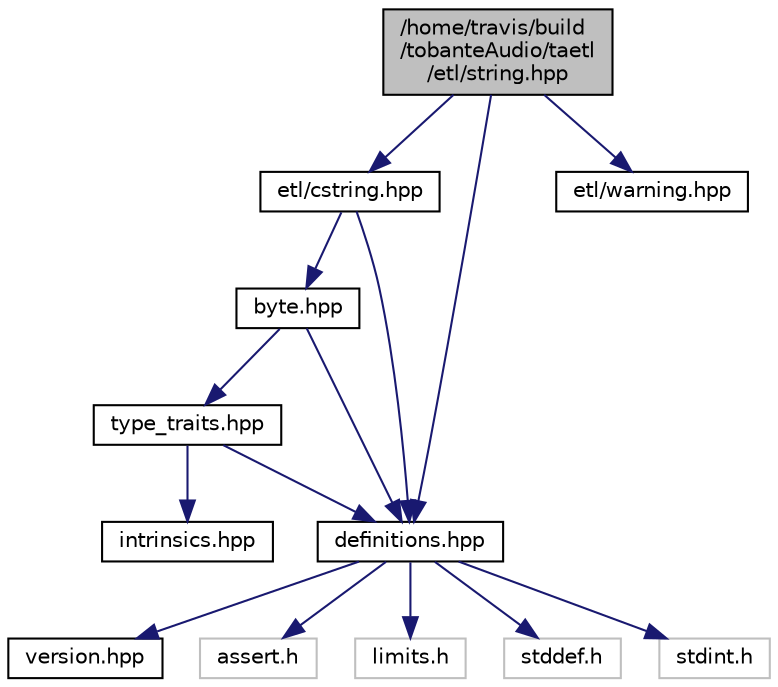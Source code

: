 digraph "/home/travis/build/tobanteAudio/taetl/etl/string.hpp"
{
  edge [fontname="Helvetica",fontsize="10",labelfontname="Helvetica",labelfontsize="10"];
  node [fontname="Helvetica",fontsize="10",shape=record];
  Node0 [label="/home/travis/build\l/tobanteAudio/taetl\l/etl/string.hpp",height=0.2,width=0.4,color="black", fillcolor="grey75", style="filled", fontcolor="black"];
  Node0 -> Node1 [color="midnightblue",fontsize="10",style="solid",fontname="Helvetica"];
  Node1 [label="etl/cstring.hpp",height=0.2,width=0.4,color="black", fillcolor="white", style="filled",URL="$cstring_8hpp.html"];
  Node1 -> Node2 [color="midnightblue",fontsize="10",style="solid",fontname="Helvetica"];
  Node2 [label="byte.hpp",height=0.2,width=0.4,color="black", fillcolor="white", style="filled",URL="$byte_8hpp.html"];
  Node2 -> Node3 [color="midnightblue",fontsize="10",style="solid",fontname="Helvetica"];
  Node3 [label="definitions.hpp",height=0.2,width=0.4,color="black", fillcolor="white", style="filled",URL="$definitions_8hpp.html"];
  Node3 -> Node4 [color="midnightblue",fontsize="10",style="solid",fontname="Helvetica"];
  Node4 [label="version.hpp",height=0.2,width=0.4,color="black", fillcolor="white", style="filled",URL="$version_8hpp.html"];
  Node3 -> Node5 [color="midnightblue",fontsize="10",style="solid",fontname="Helvetica"];
  Node5 [label="assert.h",height=0.2,width=0.4,color="grey75", fillcolor="white", style="filled"];
  Node3 -> Node6 [color="midnightblue",fontsize="10",style="solid",fontname="Helvetica"];
  Node6 [label="limits.h",height=0.2,width=0.4,color="grey75", fillcolor="white", style="filled"];
  Node3 -> Node7 [color="midnightblue",fontsize="10",style="solid",fontname="Helvetica"];
  Node7 [label="stddef.h",height=0.2,width=0.4,color="grey75", fillcolor="white", style="filled"];
  Node3 -> Node8 [color="midnightblue",fontsize="10",style="solid",fontname="Helvetica"];
  Node8 [label="stdint.h",height=0.2,width=0.4,color="grey75", fillcolor="white", style="filled"];
  Node2 -> Node9 [color="midnightblue",fontsize="10",style="solid",fontname="Helvetica"];
  Node9 [label="type_traits.hpp",height=0.2,width=0.4,color="black", fillcolor="white", style="filled",URL="$type__traits_8hpp.html"];
  Node9 -> Node3 [color="midnightblue",fontsize="10",style="solid",fontname="Helvetica"];
  Node9 -> Node10 [color="midnightblue",fontsize="10",style="solid",fontname="Helvetica"];
  Node10 [label="intrinsics.hpp",height=0.2,width=0.4,color="black", fillcolor="white", style="filled",URL="$intrinsics_8hpp.html"];
  Node1 -> Node3 [color="midnightblue",fontsize="10",style="solid",fontname="Helvetica"];
  Node0 -> Node3 [color="midnightblue",fontsize="10",style="solid",fontname="Helvetica"];
  Node0 -> Node11 [color="midnightblue",fontsize="10",style="solid",fontname="Helvetica"];
  Node11 [label="etl/warning.hpp",height=0.2,width=0.4,color="black", fillcolor="white", style="filled",URL="$warning_8hpp.html"];
}
